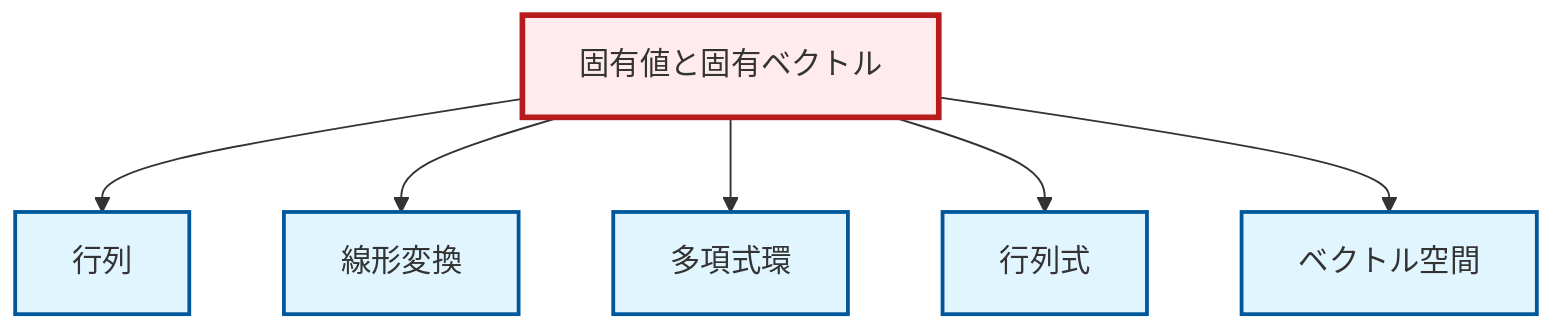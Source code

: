 graph TD
    classDef definition fill:#e1f5fe,stroke:#01579b,stroke-width:2px
    classDef theorem fill:#f3e5f5,stroke:#4a148c,stroke-width:2px
    classDef axiom fill:#fff3e0,stroke:#e65100,stroke-width:2px
    classDef example fill:#e8f5e9,stroke:#1b5e20,stroke-width:2px
    classDef current fill:#ffebee,stroke:#b71c1c,stroke-width:3px
    def-linear-transformation["線形変換"]:::definition
    def-matrix["行列"]:::definition
    def-vector-space["ベクトル空間"]:::definition
    def-polynomial-ring["多項式環"]:::definition
    def-determinant["行列式"]:::definition
    def-eigenvalue-eigenvector["固有値と固有ベクトル"]:::definition
    def-eigenvalue-eigenvector --> def-matrix
    def-eigenvalue-eigenvector --> def-linear-transformation
    def-eigenvalue-eigenvector --> def-polynomial-ring
    def-eigenvalue-eigenvector --> def-determinant
    def-eigenvalue-eigenvector --> def-vector-space
    class def-eigenvalue-eigenvector current